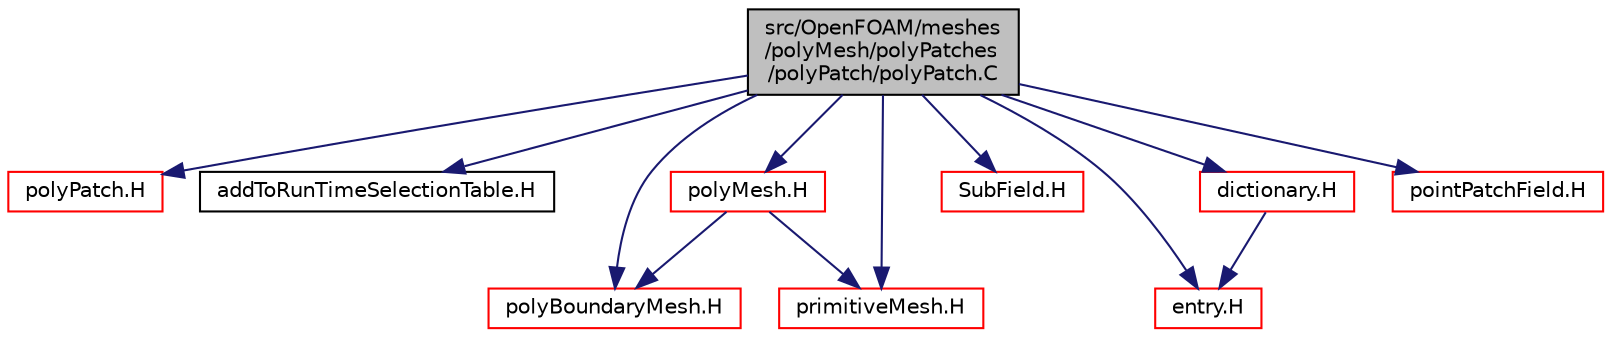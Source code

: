 digraph "src/OpenFOAM/meshes/polyMesh/polyPatches/polyPatch/polyPatch.C"
{
  bgcolor="transparent";
  edge [fontname="Helvetica",fontsize="10",labelfontname="Helvetica",labelfontsize="10"];
  node [fontname="Helvetica",fontsize="10",shape=record];
  Node1 [label="src/OpenFOAM/meshes\l/polyMesh/polyPatches\l/polyPatch/polyPatch.C",height=0.2,width=0.4,color="black", fillcolor="grey75", style="filled", fontcolor="black"];
  Node1 -> Node2 [color="midnightblue",fontsize="10",style="solid",fontname="Helvetica"];
  Node2 [label="polyPatch.H",height=0.2,width=0.4,color="red",URL="$a09015.html"];
  Node1 -> Node3 [color="midnightblue",fontsize="10",style="solid",fontname="Helvetica"];
  Node3 [label="addToRunTimeSelectionTable.H",height=0.2,width=0.4,color="black",URL="$a08169.html",tooltip="Macros for easy insertion into run-time selection tables. "];
  Node1 -> Node4 [color="midnightblue",fontsize="10",style="solid",fontname="Helvetica"];
  Node4 [label="polyBoundaryMesh.H",height=0.2,width=0.4,color="red",URL="$a08969.html"];
  Node1 -> Node5 [color="midnightblue",fontsize="10",style="solid",fontname="Helvetica"];
  Node5 [label="polyMesh.H",height=0.2,width=0.4,color="red",URL="$a08974.html"];
  Node5 -> Node6 [color="midnightblue",fontsize="10",style="solid",fontname="Helvetica"];
  Node6 [label="primitiveMesh.H",height=0.2,width=0.4,color="red",URL="$a09058.html"];
  Node5 -> Node4 [color="midnightblue",fontsize="10",style="solid",fontname="Helvetica"];
  Node1 -> Node6 [color="midnightblue",fontsize="10",style="solid",fontname="Helvetica"];
  Node1 -> Node7 [color="midnightblue",fontsize="10",style="solid",fontname="Helvetica"];
  Node7 [label="SubField.H",height=0.2,width=0.4,color="red",URL="$a08277.html"];
  Node1 -> Node8 [color="midnightblue",fontsize="10",style="solid",fontname="Helvetica"];
  Node8 [label="entry.H",height=0.2,width=0.4,color="red",URL="$a08013.html"];
  Node1 -> Node9 [color="midnightblue",fontsize="10",style="solid",fontname="Helvetica"];
  Node9 [label="dictionary.H",height=0.2,width=0.4,color="red",URL="$a08006.html"];
  Node9 -> Node8 [color="midnightblue",fontsize="10",style="solid",fontname="Helvetica"];
  Node1 -> Node10 [color="midnightblue",fontsize="10",style="solid",fontname="Helvetica"];
  Node10 [label="pointPatchField.H",height=0.2,width=0.4,color="red",URL="$a08460.html"];
}
